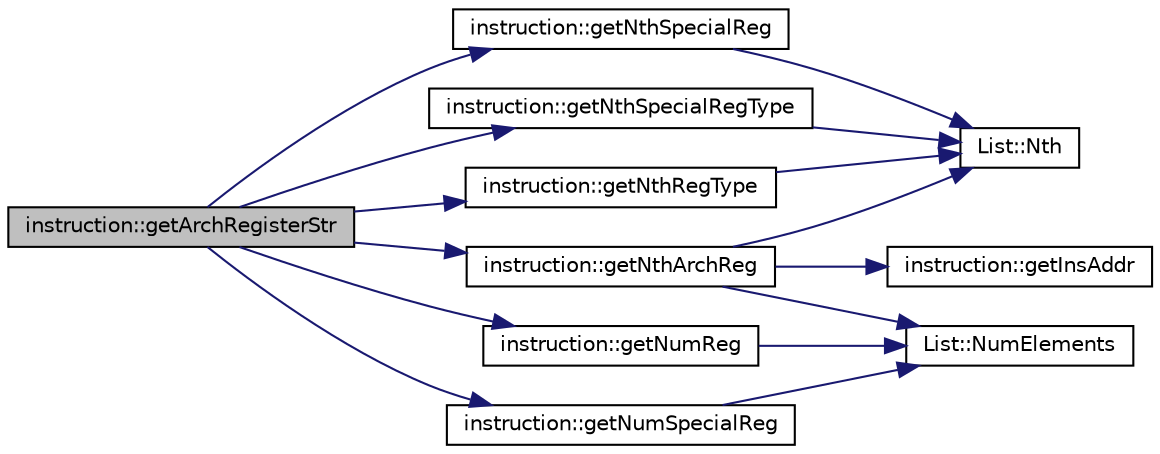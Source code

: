 digraph G
{
  edge [fontname="Helvetica",fontsize="10",labelfontname="Helvetica",labelfontsize="10"];
  node [fontname="Helvetica",fontsize="10",shape=record];
  rankdir=LR;
  Node1 [label="instruction::getArchRegisterStr",height=0.2,width=0.4,color="black", fillcolor="grey75", style="filled" fontcolor="black"];
  Node1 -> Node2 [color="midnightblue",fontsize="10",style="solid",fontname="Helvetica"];
  Node2 [label="instruction::getNthArchReg",height=0.2,width=0.4,color="black", fillcolor="white", style="filled",URL="$classinstruction.html#a7d49a66c0f3b426f1cf8fd335a5f3b6a"];
  Node2 -> Node3 [color="midnightblue",fontsize="10",style="solid",fontname="Helvetica"];
  Node3 [label="instruction::getInsAddr",height=0.2,width=0.4,color="black", fillcolor="white", style="filled",URL="$classinstruction.html#ac1fabe854c85726785052c7a5ebf6d39"];
  Node2 -> Node4 [color="midnightblue",fontsize="10",style="solid",fontname="Helvetica"];
  Node4 [label="List::Nth",height=0.2,width=0.4,color="black", fillcolor="white", style="filled",URL="$classList.html#a5eb964816de33c85e1d46658ddf8c6c4"];
  Node2 -> Node5 [color="midnightblue",fontsize="10",style="solid",fontname="Helvetica"];
  Node5 [label="List::NumElements",height=0.2,width=0.4,color="black", fillcolor="white", style="filled",URL="$classList.html#ac2e9d50f703b01bf643fa6ce50837c26"];
  Node1 -> Node6 [color="midnightblue",fontsize="10",style="solid",fontname="Helvetica"];
  Node6 [label="instruction::getNthRegType",height=0.2,width=0.4,color="black", fillcolor="white", style="filled",URL="$classinstruction.html#a9701f53aafaf1b2298378665059cef33"];
  Node6 -> Node4 [color="midnightblue",fontsize="10",style="solid",fontname="Helvetica"];
  Node1 -> Node7 [color="midnightblue",fontsize="10",style="solid",fontname="Helvetica"];
  Node7 [label="instruction::getNthSpecialReg",height=0.2,width=0.4,color="black", fillcolor="white", style="filled",URL="$classinstruction.html#a9f05970767f31d158fdb6beb0ae6a3df"];
  Node7 -> Node4 [color="midnightblue",fontsize="10",style="solid",fontname="Helvetica"];
  Node1 -> Node8 [color="midnightblue",fontsize="10",style="solid",fontname="Helvetica"];
  Node8 [label="instruction::getNthSpecialRegType",height=0.2,width=0.4,color="black", fillcolor="white", style="filled",URL="$classinstruction.html#a4210fe4a5a94f67cdcd7c25075e8f23b"];
  Node8 -> Node4 [color="midnightblue",fontsize="10",style="solid",fontname="Helvetica"];
  Node1 -> Node9 [color="midnightblue",fontsize="10",style="solid",fontname="Helvetica"];
  Node9 [label="instruction::getNumReg",height=0.2,width=0.4,color="black", fillcolor="white", style="filled",URL="$classinstruction.html#af64e1265e882da7e152bd47cb7794c3b"];
  Node9 -> Node5 [color="midnightblue",fontsize="10",style="solid",fontname="Helvetica"];
  Node1 -> Node10 [color="midnightblue",fontsize="10",style="solid",fontname="Helvetica"];
  Node10 [label="instruction::getNumSpecialReg",height=0.2,width=0.4,color="black", fillcolor="white", style="filled",URL="$classinstruction.html#a123544344e4578778985e3b6a34dea8c"];
  Node10 -> Node5 [color="midnightblue",fontsize="10",style="solid",fontname="Helvetica"];
}
